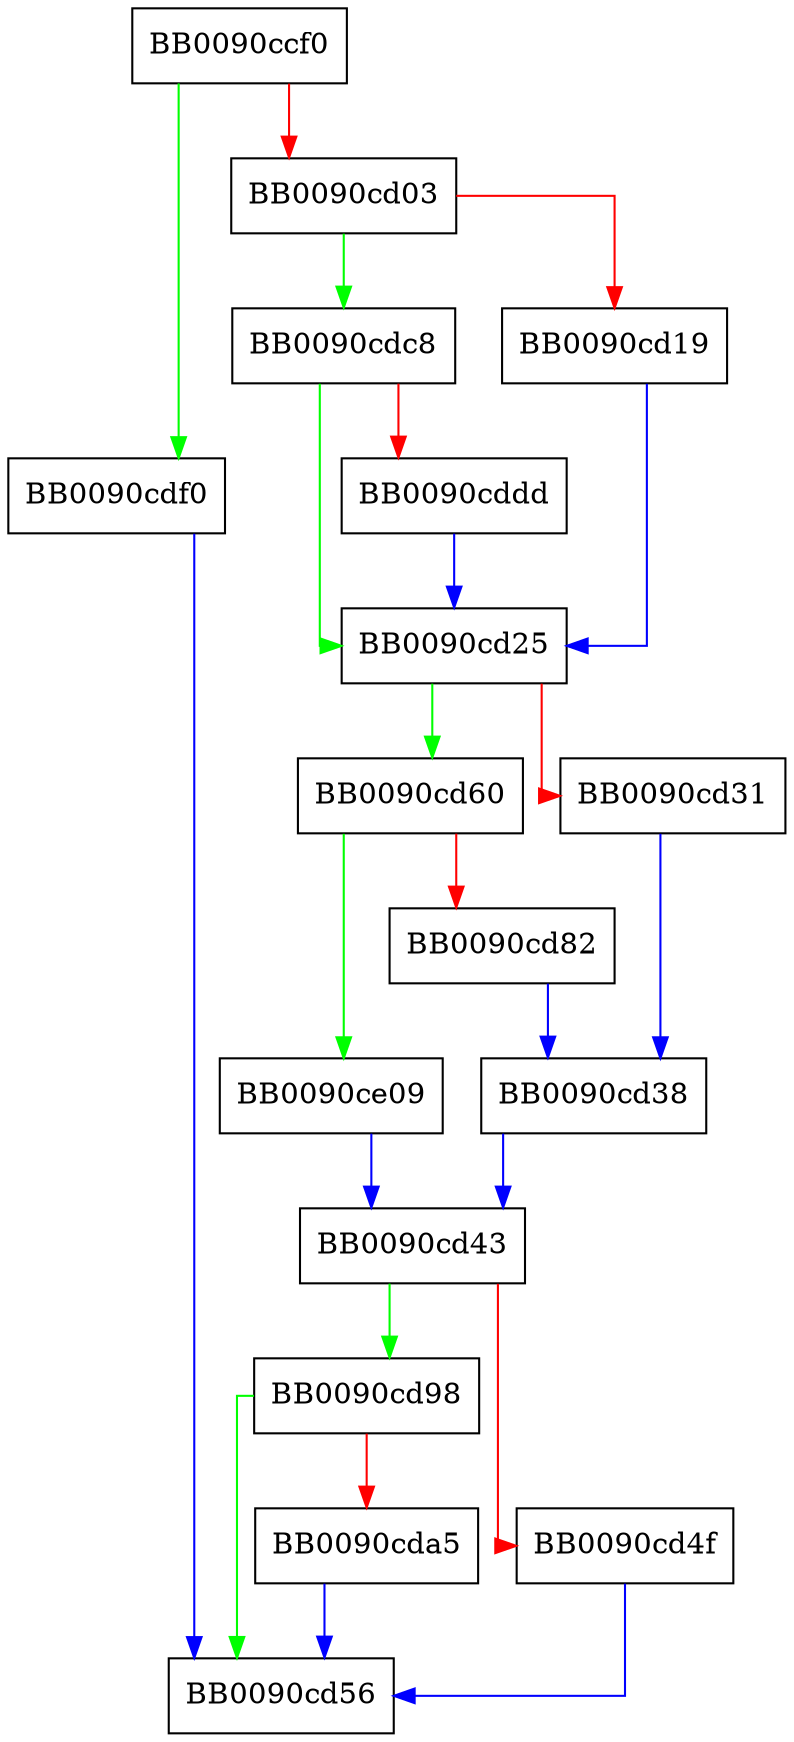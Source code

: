 digraph register_printf_specifier {
  node [shape="box"];
  graph [splines=ortho];
  BB0090ccf0 -> BB0090cdf0 [color="green"];
  BB0090ccf0 -> BB0090cd03 [color="red"];
  BB0090cd03 -> BB0090cdc8 [color="green"];
  BB0090cd03 -> BB0090cd19 [color="red"];
  BB0090cd19 -> BB0090cd25 [color="blue"];
  BB0090cd25 -> BB0090cd60 [color="green"];
  BB0090cd25 -> BB0090cd31 [color="red"];
  BB0090cd31 -> BB0090cd38 [color="blue"];
  BB0090cd38 -> BB0090cd43 [color="blue"];
  BB0090cd43 -> BB0090cd98 [color="green"];
  BB0090cd43 -> BB0090cd4f [color="red"];
  BB0090cd4f -> BB0090cd56 [color="blue"];
  BB0090cd60 -> BB0090ce09 [color="green"];
  BB0090cd60 -> BB0090cd82 [color="red"];
  BB0090cd82 -> BB0090cd38 [color="blue"];
  BB0090cd98 -> BB0090cd56 [color="green"];
  BB0090cd98 -> BB0090cda5 [color="red"];
  BB0090cda5 -> BB0090cd56 [color="blue"];
  BB0090cdc8 -> BB0090cd25 [color="green"];
  BB0090cdc8 -> BB0090cddd [color="red"];
  BB0090cddd -> BB0090cd25 [color="blue"];
  BB0090cdf0 -> BB0090cd56 [color="blue"];
  BB0090ce09 -> BB0090cd43 [color="blue"];
}